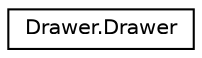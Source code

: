 digraph "Graphical Class Hierarchy"
{
 // LATEX_PDF_SIZE
  edge [fontname="Helvetica",fontsize="10",labelfontname="Helvetica",labelfontsize="10"];
  node [fontname="Helvetica",fontsize="10",shape=record];
  rankdir="LR";
  Node0 [label="Drawer.Drawer",height=0.2,width=0.4,color="black", fillcolor="white", style="filled",URL="$classDrawer_1_1Drawer.html",tooltip="Class which handle the automata draw."];
}
